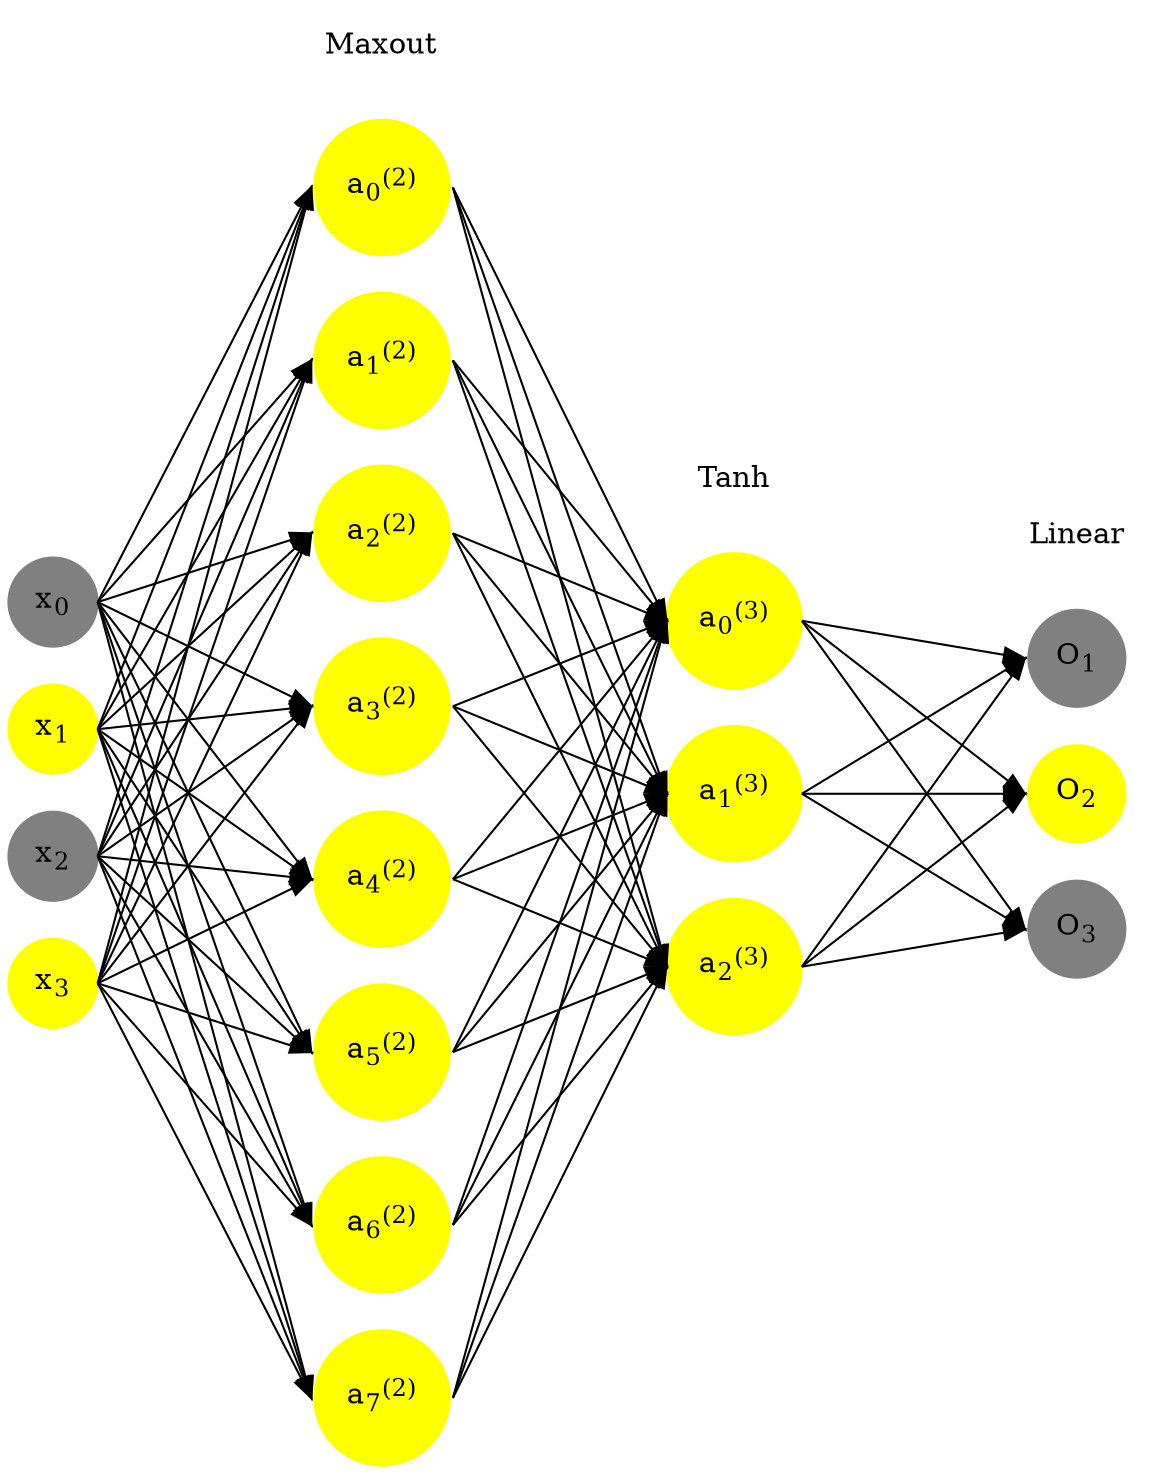digraph G {
	rankdir = LR;
	splines=false;
	edge[style=invis];
	ranksep= 1.4;
	{
	node [shape=circle, color="0.1667, 0.0, 0.5", style=filled, fillcolor="0.1667, 0.0, 0.5"];
	x0 [label=<x<sub>0</sub>>];
	}
	{
	node [shape=circle, color="0.1667, 1.0, 1.0", style=filled, fillcolor="0.1667, 1.0, 1.0"];
	x1 [label=<x<sub>1</sub>>];
	}
	{
	node [shape=circle, color="0.1667, 0.0, 0.5", style=filled, fillcolor="0.1667, 0.0, 0.5"];
	x2 [label=<x<sub>2</sub>>];
	}
	{
	node [shape=circle, color="0.1667, 1.0, 1.0", style=filled, fillcolor="0.1667, 1.0, 1.0"];
	x3 [label=<x<sub>3</sub>>];
	}
	{
	node [shape=circle, color="0.1667, 1.348914, 1.174457", style=filled, fillcolor="0.1667, 1.348914, 1.174457"];
	a02 [label=<a<sub>0</sub><sup>(2)</sup>>];
	}
	{
	node [shape=circle, color="0.1667, 2.517819, 1.758909", style=filled, fillcolor="0.1667, 2.517819, 1.758909"];
	a12 [label=<a<sub>1</sub><sup>(2)</sup>>];
	}
	{
	node [shape=circle, color="0.1667, 2.517819, 1.758909", style=filled, fillcolor="0.1667, 2.517819, 1.758909"];
	a22 [label=<a<sub>2</sub><sup>(2)</sup>>];
	}
	{
	node [shape=circle, color="0.1667, 2.517819, 1.758909", style=filled, fillcolor="0.1667, 2.517819, 1.758909"];
	a32 [label=<a<sub>3</sub><sup>(2)</sup>>];
	}
	{
	node [shape=circle, color="0.1667, 2.517819, 1.758909", style=filled, fillcolor="0.1667, 2.517819, 1.758909"];
	a42 [label=<a<sub>4</sub><sup>(2)</sup>>];
	}
	{
	node [shape=circle, color="0.1667, 8.600434, 4.800217", style=filled, fillcolor="0.1667, 8.600434, 4.800217"];
	a52 [label=<a<sub>5</sub><sup>(2)</sup>>];
	}
	{
	node [shape=circle, color="0.1667, 8.600434, 4.800217", style=filled, fillcolor="0.1667, 8.600434, 4.800217"];
	a62 [label=<a<sub>6</sub><sup>(2)</sup>>];
	}
	{
	node [shape=circle, color="0.1667, 8.600434, 4.800217", style=filled, fillcolor="0.1667, 8.600434, 4.800217"];
	a72 [label=<a<sub>7</sub><sup>(2)</sup>>];
	}
	{
	node [shape=circle, color="0.1667, 1.000000, 1.000000", style=filled, fillcolor="0.1667, 1.000000, 1.000000"];
	a03 [label=<a<sub>0</sub><sup>(3)</sup>>];
	}
	{
	node [shape=circle, color="0.1667, 1.000000, 1.000000", style=filled, fillcolor="0.1667, 1.000000, 1.000000"];
	a13 [label=<a<sub>1</sub><sup>(3)</sup>>];
	}
	{
	node [shape=circle, color="0.1667, 1.000000, 1.000000", style=filled, fillcolor="0.1667, 1.000000, 1.000000"];
	a23 [label=<a<sub>2</sub><sup>(3)</sup>>];
	}
	{
	node [shape=circle, color="0.1667, 0.0, 0.5", style=filled, fillcolor="0.1667, 0.0, 0.5"];
	O1 [label=<O<sub>1</sub>>];
	}
	{
	node [shape=circle, color="0.1667, 1.0, 1.0", style=filled, fillcolor="0.1667, 1.0, 1.0"];
	O2 [label=<O<sub>2</sub>>];
	}
	{
	node [shape=circle, color="0.1667, 0.0, 0.5", style=filled, fillcolor="0.1667, 0.0, 0.5"];
	O3 [label=<O<sub>3</sub>>];
	}
	{
	rank=same;
	x0->x1->x2->x3;
	}
	{
	rank=same;
	a02->a12->a22->a32->a42->a52->a62->a72;
	}
	{
	rank=same;
	a03->a13->a23;
	}
	{
	rank=same;
	O1->O2->O3;
	}
	l1 [shape=plaintext,label="Maxout"];
	l1->a02;
	{rank=same; l1;a02};
	l2 [shape=plaintext,label="Tanh"];
	l2->a03;
	{rank=same; l2;a03};
	l3 [shape=plaintext,label="Linear"];
	l3->O1;
	{rank=same; l3;O1};
edge[style=solid, tailport=e, headport=w];
	{x0;x1;x2;x3} -> {a02;a12;a22;a32;a42;a52;a62;a72};
	{a02;a12;a22;a32;a42;a52;a62;a72} -> {a03;a13;a23};
	{a03;a13;a23} -> {O1,O2,O3};
}